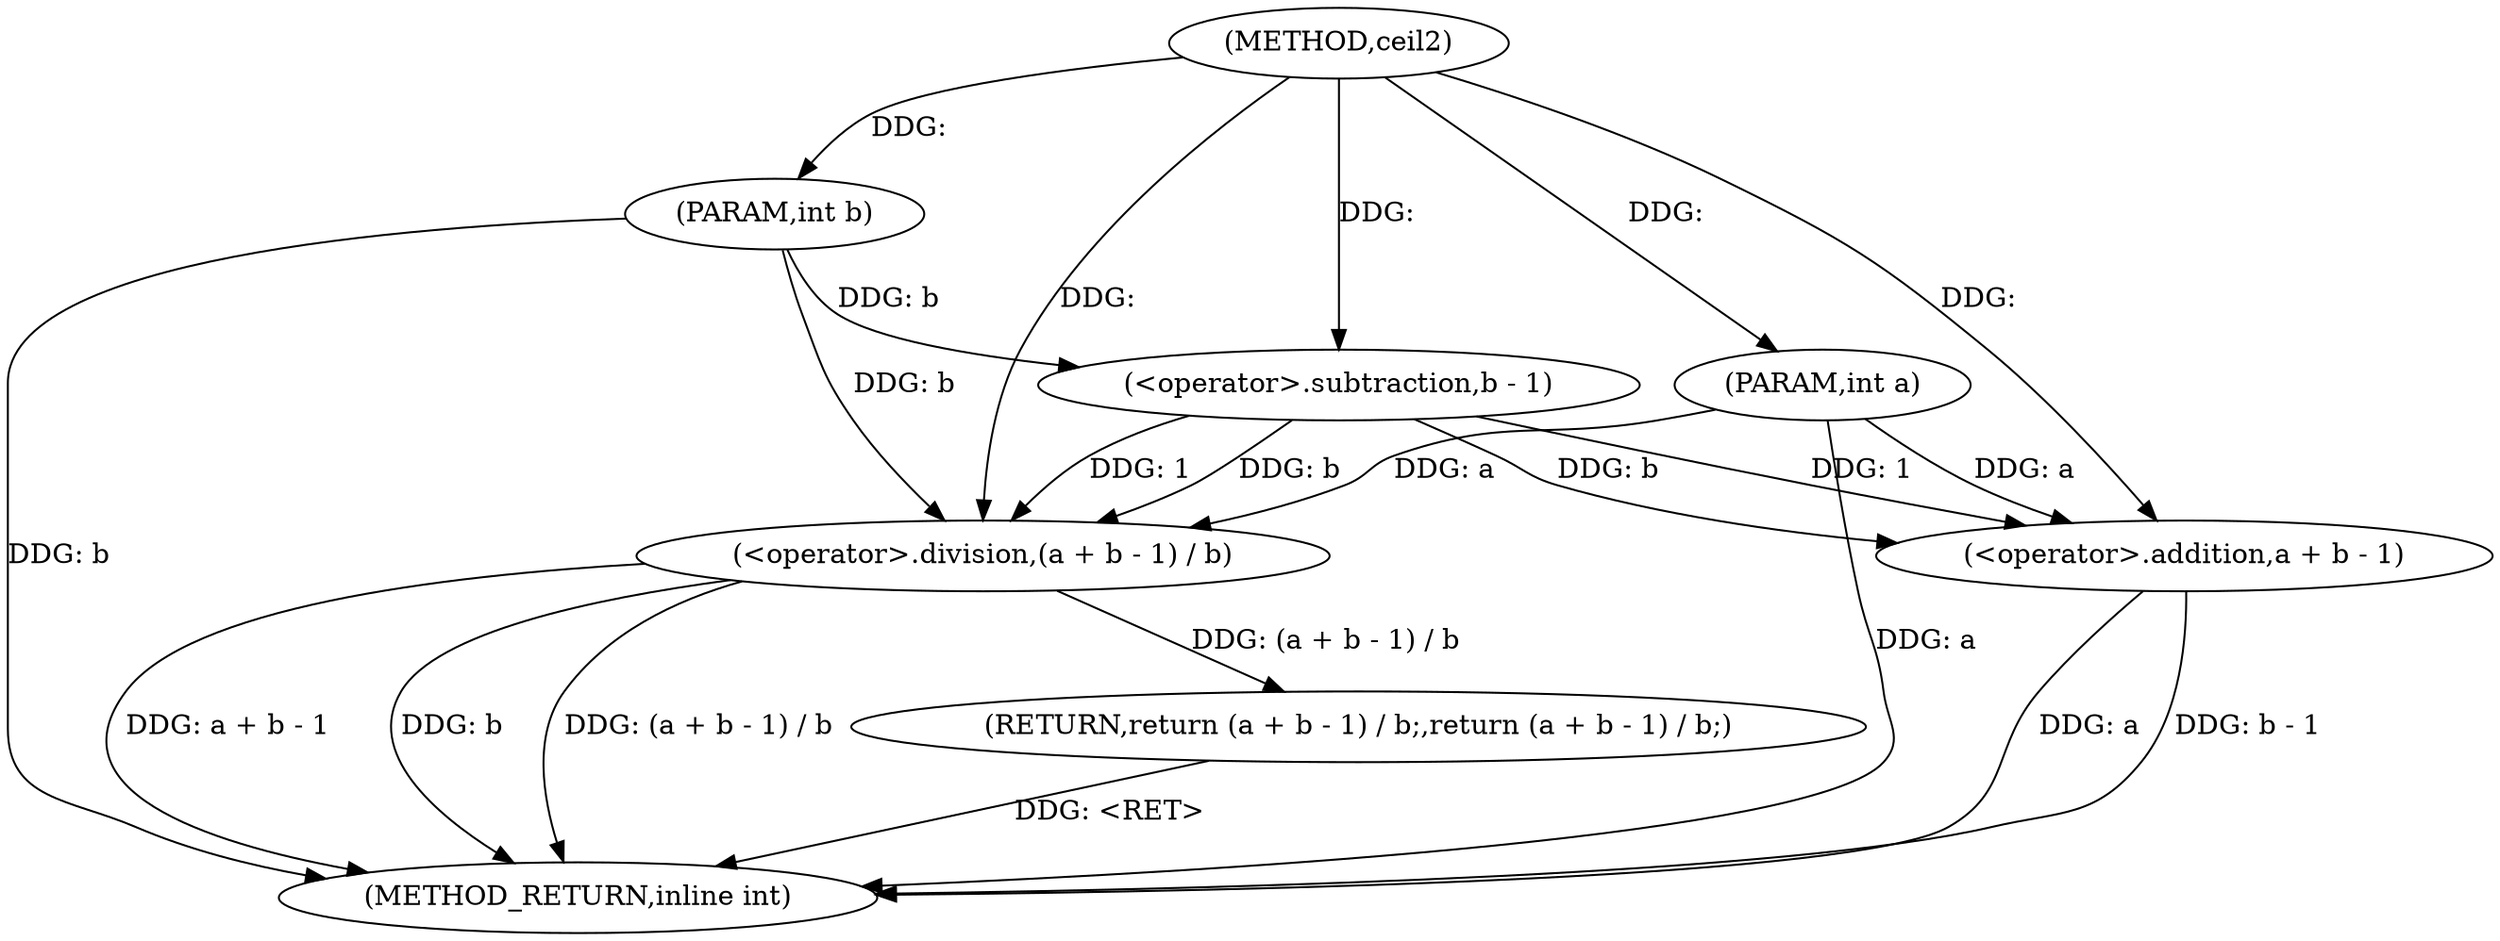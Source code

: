 digraph "ceil2" {  
"1000107" [label = "(METHOD,ceil2)" ]
"1000119" [label = "(METHOD_RETURN,inline int)" ]
"1000108" [label = "(PARAM,int a)" ]
"1000109" [label = "(PARAM,int b)" ]
"1000111" [label = "(RETURN,return (a + b - 1) / b;,return (a + b - 1) / b;)" ]
"1000112" [label = "(<operator>.division,(a + b - 1) / b)" ]
"1000113" [label = "(<operator>.addition,a + b - 1)" ]
"1000115" [label = "(<operator>.subtraction,b - 1)" ]
  "1000111" -> "1000119"  [ label = "DDG: <RET>"] 
  "1000108" -> "1000119"  [ label = "DDG: a"] 
  "1000109" -> "1000119"  [ label = "DDG: b"] 
  "1000113" -> "1000119"  [ label = "DDG: a"] 
  "1000113" -> "1000119"  [ label = "DDG: b - 1"] 
  "1000112" -> "1000119"  [ label = "DDG: a + b - 1"] 
  "1000112" -> "1000119"  [ label = "DDG: b"] 
  "1000112" -> "1000119"  [ label = "DDG: (a + b - 1) / b"] 
  "1000107" -> "1000108"  [ label = "DDG: "] 
  "1000107" -> "1000109"  [ label = "DDG: "] 
  "1000112" -> "1000111"  [ label = "DDG: (a + b - 1) / b"] 
  "1000115" -> "1000112"  [ label = "DDG: 1"] 
  "1000115" -> "1000112"  [ label = "DDG: b"] 
  "1000108" -> "1000112"  [ label = "DDG: a"] 
  "1000107" -> "1000112"  [ label = "DDG: "] 
  "1000109" -> "1000112"  [ label = "DDG: b"] 
  "1000108" -> "1000113"  [ label = "DDG: a"] 
  "1000107" -> "1000113"  [ label = "DDG: "] 
  "1000115" -> "1000113"  [ label = "DDG: 1"] 
  "1000115" -> "1000113"  [ label = "DDG: b"] 
  "1000109" -> "1000115"  [ label = "DDG: b"] 
  "1000107" -> "1000115"  [ label = "DDG: "] 
}
